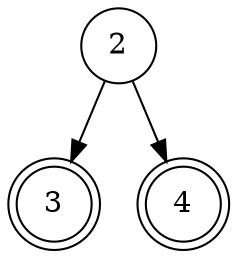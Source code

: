 digraph {2 [shape=circle ]
2 -> 3
3 [peripheries=2 shape=circle ]
2 -> 4
4 [peripheries=2 shape=circle ]
}